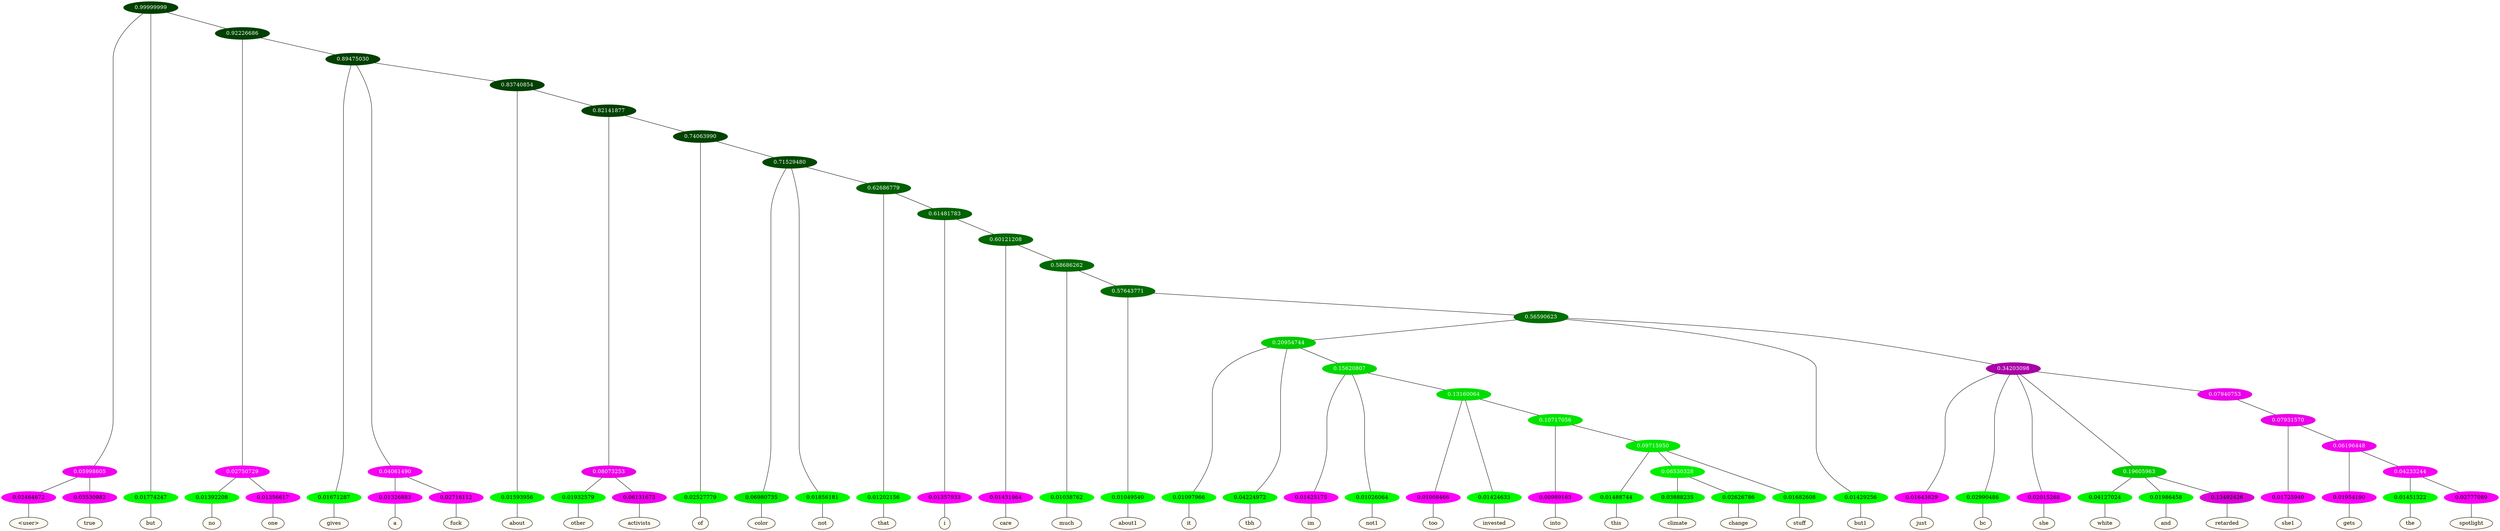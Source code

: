 graph {
	node [format=png height=0.15 nodesep=0.001 ordering=out overlap=prism overlap_scaling=0.01 ranksep=0.001 ratio=0.2 style=filled width=0.15]
	{
		rank=same
		a_w_4 [label="\<user\>" color=black fillcolor=floralwhite style="filled,solid"]
		a_w_5 [label=true color=black fillcolor=floralwhite style="filled,solid"]
		a_w_2 [label=but color=black fillcolor=floralwhite style="filled,solid"]
		a_w_8 [label=no color=black fillcolor=floralwhite style="filled,solid"]
		a_w_9 [label=one color=black fillcolor=floralwhite style="filled,solid"]
		a_w_10 [label=gives color=black fillcolor=floralwhite style="filled,solid"]
		a_w_13 [label=a color=black fillcolor=floralwhite style="filled,solid"]
		a_w_14 [label=fuck color=black fillcolor=floralwhite style="filled,solid"]
		a_w_15 [label=about color=black fillcolor=floralwhite style="filled,solid"]
		a_w_19 [label=other color=black fillcolor=floralwhite style="filled,solid"]
		a_w_20 [label=activists color=black fillcolor=floralwhite style="filled,solid"]
		a_w_21 [label=of color=black fillcolor=floralwhite style="filled,solid"]
		a_w_23 [label=color color=black fillcolor=floralwhite style="filled,solid"]
		a_w_24 [label=not color=black fillcolor=floralwhite style="filled,solid"]
		a_w_26 [label=that color=black fillcolor=floralwhite style="filled,solid"]
		a_w_28 [label=i color=black fillcolor=floralwhite style="filled,solid"]
		a_w_30 [label=care color=black fillcolor=floralwhite style="filled,solid"]
		a_w_32 [label=much color=black fillcolor=floralwhite style="filled,solid"]
		a_w_34 [label=about1 color=black fillcolor=floralwhite style="filled,solid"]
		a_w_39 [label=it color=black fillcolor=floralwhite style="filled,solid"]
		a_w_40 [label=tbh color=black fillcolor=floralwhite style="filled,solid"]
		a_w_47 [label=im color=black fillcolor=floralwhite style="filled,solid"]
		a_w_48 [label=not1 color=black fillcolor=floralwhite style="filled,solid"]
		a_w_54 [label=too color=black fillcolor=floralwhite style="filled,solid"]
		a_w_55 [label=invested color=black fillcolor=floralwhite style="filled,solid"]
		a_w_59 [label=into color=black fillcolor=floralwhite style="filled,solid"]
		a_w_63 [label=this color=black fillcolor=floralwhite style="filled,solid"]
		a_w_68 [label=climate color=black fillcolor=floralwhite style="filled,solid"]
		a_w_69 [label=change color=black fillcolor=floralwhite style="filled,solid"]
		a_w_65 [label=stuff color=black fillcolor=floralwhite style="filled,solid"]
		a_w_37 [label=but1 color=black fillcolor=floralwhite style="filled,solid"]
		a_w_42 [label=just color=black fillcolor=floralwhite style="filled,solid"]
		a_w_43 [label=bc color=black fillcolor=floralwhite style="filled,solid"]
		a_w_44 [label=she color=black fillcolor=floralwhite style="filled,solid"]
		a_w_50 [label=white color=black fillcolor=floralwhite style="filled,solid"]
		a_w_51 [label=and color=black fillcolor=floralwhite style="filled,solid"]
		a_w_52 [label=retarded color=black fillcolor=floralwhite style="filled,solid"]
		a_w_57 [label=she1 color=black fillcolor=floralwhite style="filled,solid"]
		a_w_61 [label=gets color=black fillcolor=floralwhite style="filled,solid"]
		a_w_66 [label=the color=black fillcolor=floralwhite style="filled,solid"]
		a_w_67 [label=spotlight color=black fillcolor=floralwhite style="filled,solid"]
	}
	a_n_4 -- a_w_4
	a_n_5 -- a_w_5
	a_n_2 -- a_w_2
	a_n_8 -- a_w_8
	a_n_9 -- a_w_9
	a_n_10 -- a_w_10
	a_n_13 -- a_w_13
	a_n_14 -- a_w_14
	a_n_15 -- a_w_15
	a_n_19 -- a_w_19
	a_n_20 -- a_w_20
	a_n_21 -- a_w_21
	a_n_23 -- a_w_23
	a_n_24 -- a_w_24
	a_n_26 -- a_w_26
	a_n_28 -- a_w_28
	a_n_30 -- a_w_30
	a_n_32 -- a_w_32
	a_n_34 -- a_w_34
	a_n_39 -- a_w_39
	a_n_40 -- a_w_40
	a_n_47 -- a_w_47
	a_n_48 -- a_w_48
	a_n_54 -- a_w_54
	a_n_55 -- a_w_55
	a_n_59 -- a_w_59
	a_n_63 -- a_w_63
	a_n_68 -- a_w_68
	a_n_69 -- a_w_69
	a_n_65 -- a_w_65
	a_n_37 -- a_w_37
	a_n_42 -- a_w_42
	a_n_43 -- a_w_43
	a_n_44 -- a_w_44
	a_n_50 -- a_w_50
	a_n_51 -- a_w_51
	a_n_52 -- a_w_52
	a_n_57 -- a_w_57
	a_n_61 -- a_w_61
	a_n_66 -- a_w_66
	a_n_67 -- a_w_67
	{
		rank=same
		a_n_4 [label=0.02464672 color="0.835 1.000 0.975" fontcolor=black]
		a_n_5 [label=0.03530982 color="0.835 1.000 0.965" fontcolor=black]
		a_n_2 [label=0.01774247 color="0.334 1.000 0.982" fontcolor=black]
		a_n_8 [label=0.01392208 color="0.334 1.000 0.986" fontcolor=black]
		a_n_9 [label=0.01356617 color="0.835 1.000 0.986" fontcolor=black]
		a_n_10 [label=0.01671287 color="0.334 1.000 0.983" fontcolor=black]
		a_n_13 [label=0.01326883 color="0.835 1.000 0.987" fontcolor=black]
		a_n_14 [label=0.02716112 color="0.835 1.000 0.973" fontcolor=black]
		a_n_15 [label=0.01593956 color="0.334 1.000 0.984" fontcolor=black]
		a_n_19 [label=0.01932579 color="0.334 1.000 0.981" fontcolor=black]
		a_n_20 [label=0.06131673 color="0.835 1.000 0.939" fontcolor=black]
		a_n_21 [label=0.02527779 color="0.334 1.000 0.975" fontcolor=black]
		a_n_23 [label=0.06980735 color="0.334 1.000 0.930" fontcolor=black]
		a_n_24 [label=0.01856181 color="0.334 1.000 0.981" fontcolor=black]
		a_n_26 [label=0.01202156 color="0.334 1.000 0.988" fontcolor=black]
		a_n_28 [label=0.01357933 color="0.835 1.000 0.986" fontcolor=black]
		a_n_30 [label=0.01431964 color="0.835 1.000 0.986" fontcolor=black]
		a_n_32 [label=0.01038762 color="0.334 1.000 0.990" fontcolor=black]
		a_n_34 [label=0.01049540 color="0.334 1.000 0.990" fontcolor=black]
		a_n_39 [label=0.01097966 color="0.334 1.000 0.989" fontcolor=black]
		a_n_40 [label=0.04224972 color="0.334 1.000 0.958" fontcolor=black]
		a_n_47 [label=0.01425175 color="0.835 1.000 0.986" fontcolor=black]
		a_n_48 [label=0.01026064 color="0.334 1.000 0.990" fontcolor=black]
		a_n_54 [label=0.01008466 color="0.835 1.000 0.990" fontcolor=black]
		a_n_55 [label=0.01424633 color="0.334 1.000 0.986" fontcolor=black]
		a_n_59 [label=0.00989163 color="0.835 1.000 0.990" fontcolor=black]
		a_n_63 [label=0.01488744 color="0.334 1.000 0.985" fontcolor=black]
		a_n_68 [label=0.03888235 color="0.334 1.000 0.961" fontcolor=black]
		a_n_69 [label=0.02626786 color="0.334 1.000 0.974" fontcolor=black]
		a_n_65 [label=0.01682608 color="0.334 1.000 0.983" fontcolor=black]
		a_n_37 [label=0.01429256 color="0.334 1.000 0.986" fontcolor=black]
		a_n_42 [label=0.01643829 color="0.835 1.000 0.984" fontcolor=black]
		a_n_43 [label=0.02990486 color="0.334 1.000 0.970" fontcolor=black]
		a_n_44 [label=0.02015268 color="0.835 1.000 0.980" fontcolor=black]
		a_n_50 [label=0.04127024 color="0.334 1.000 0.959" fontcolor=black]
		a_n_51 [label=0.01986458 color="0.334 1.000 0.980" fontcolor=black]
		a_n_52 [label=0.13492426 color="0.835 1.000 0.865" fontcolor=black]
		a_n_57 [label=0.01725940 color="0.835 1.000 0.983" fontcolor=black]
		a_n_61 [label=0.01954190 color="0.835 1.000 0.980" fontcolor=black]
		a_n_66 [label=0.01451322 color="0.334 1.000 0.985" fontcolor=black]
		a_n_67 [label=0.02777089 color="0.835 1.000 0.972" fontcolor=black]
	}
	a_n_0 [label=0.99999999 color="0.334 1.000 0.250" fontcolor=grey99]
	a_n_1 [label=0.05998605 color="0.835 1.000 0.940" fontcolor=grey99]
	a_n_0 -- a_n_1
	a_n_0 -- a_n_2
	a_n_3 [label=0.92226686 color="0.334 1.000 0.250" fontcolor=grey99]
	a_n_0 -- a_n_3
	a_n_1 -- a_n_4
	a_n_1 -- a_n_5
	a_n_6 [label=0.02750729 color="0.835 1.000 0.972" fontcolor=grey99]
	a_n_3 -- a_n_6
	a_n_7 [label=0.89475030 color="0.334 1.000 0.250" fontcolor=grey99]
	a_n_3 -- a_n_7
	a_n_6 -- a_n_8
	a_n_6 -- a_n_9
	a_n_7 -- a_n_10
	a_n_11 [label=0.04061490 color="0.835 1.000 0.959" fontcolor=grey99]
	a_n_7 -- a_n_11
	a_n_12 [label=0.83740854 color="0.334 1.000 0.250" fontcolor=grey99]
	a_n_7 -- a_n_12
	a_n_11 -- a_n_13
	a_n_11 -- a_n_14
	a_n_12 -- a_n_15
	a_n_16 [label=0.82141877 color="0.334 1.000 0.250" fontcolor=grey99]
	a_n_12 -- a_n_16
	a_n_17 [label=0.08073253 color="0.835 1.000 0.919" fontcolor=grey99]
	a_n_16 -- a_n_17
	a_n_18 [label=0.74063990 color="0.334 1.000 0.259" fontcolor=grey99]
	a_n_16 -- a_n_18
	a_n_17 -- a_n_19
	a_n_17 -- a_n_20
	a_n_18 -- a_n_21
	a_n_22 [label=0.71529480 color="0.334 1.000 0.285" fontcolor=grey99]
	a_n_18 -- a_n_22
	a_n_22 -- a_n_23
	a_n_22 -- a_n_24
	a_n_25 [label=0.62686779 color="0.334 1.000 0.373" fontcolor=grey99]
	a_n_22 -- a_n_25
	a_n_25 -- a_n_26
	a_n_27 [label=0.61481783 color="0.334 1.000 0.385" fontcolor=grey99]
	a_n_25 -- a_n_27
	a_n_27 -- a_n_28
	a_n_29 [label=0.60121208 color="0.334 1.000 0.399" fontcolor=grey99]
	a_n_27 -- a_n_29
	a_n_29 -- a_n_30
	a_n_31 [label=0.58686262 color="0.334 1.000 0.413" fontcolor=grey99]
	a_n_29 -- a_n_31
	a_n_31 -- a_n_32
	a_n_33 [label=0.57643771 color="0.334 1.000 0.424" fontcolor=grey99]
	a_n_31 -- a_n_33
	a_n_33 -- a_n_34
	a_n_35 [label=0.56590623 color="0.334 1.000 0.434" fontcolor=grey99]
	a_n_33 -- a_n_35
	a_n_36 [label=0.20954744 color="0.334 1.000 0.790" fontcolor=grey99]
	a_n_35 -- a_n_36
	a_n_35 -- a_n_37
	a_n_38 [label=0.34203098 color="0.835 1.000 0.658" fontcolor=grey99]
	a_n_35 -- a_n_38
	a_n_36 -- a_n_39
	a_n_36 -- a_n_40
	a_n_41 [label=0.15620807 color="0.334 1.000 0.844" fontcolor=grey99]
	a_n_36 -- a_n_41
	a_n_38 -- a_n_42
	a_n_38 -- a_n_43
	a_n_38 -- a_n_44
	a_n_45 [label=0.19605963 color="0.334 1.000 0.804" fontcolor=grey99]
	a_n_38 -- a_n_45
	a_n_46 [label=0.07940753 color="0.835 1.000 0.921" fontcolor=grey99]
	a_n_38 -- a_n_46
	a_n_41 -- a_n_47
	a_n_41 -- a_n_48
	a_n_49 [label=0.13160064 color="0.334 1.000 0.868" fontcolor=grey99]
	a_n_41 -- a_n_49
	a_n_45 -- a_n_50
	a_n_45 -- a_n_51
	a_n_45 -- a_n_52
	a_n_53 [label=0.07931570 color="0.835 1.000 0.921" fontcolor=grey99]
	a_n_46 -- a_n_53
	a_n_49 -- a_n_54
	a_n_49 -- a_n_55
	a_n_56 [label=0.10717056 color="0.334 1.000 0.893" fontcolor=grey99]
	a_n_49 -- a_n_56
	a_n_53 -- a_n_57
	a_n_58 [label=0.06196448 color="0.835 1.000 0.938" fontcolor=grey99]
	a_n_53 -- a_n_58
	a_n_56 -- a_n_59
	a_n_60 [label=0.09715950 color="0.334 1.000 0.903" fontcolor=grey99]
	a_n_56 -- a_n_60
	a_n_58 -- a_n_61
	a_n_62 [label=0.04233244 color="0.835 1.000 0.958" fontcolor=grey99]
	a_n_58 -- a_n_62
	a_n_60 -- a_n_63
	a_n_64 [label=0.06530328 color="0.334 1.000 0.935" fontcolor=grey99]
	a_n_60 -- a_n_64
	a_n_60 -- a_n_65
	a_n_62 -- a_n_66
	a_n_62 -- a_n_67
	a_n_64 -- a_n_68
	a_n_64 -- a_n_69
}
